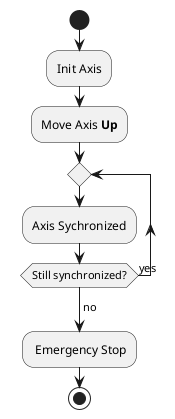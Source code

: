 @startuml
start
:Init Axis;
:Move Axis **Up**;
repeat
    :Axis Sychronized;
repeat while (Still synchronized?) is (yes)
->no;
: Emergency Stop;
stop
@enduml


